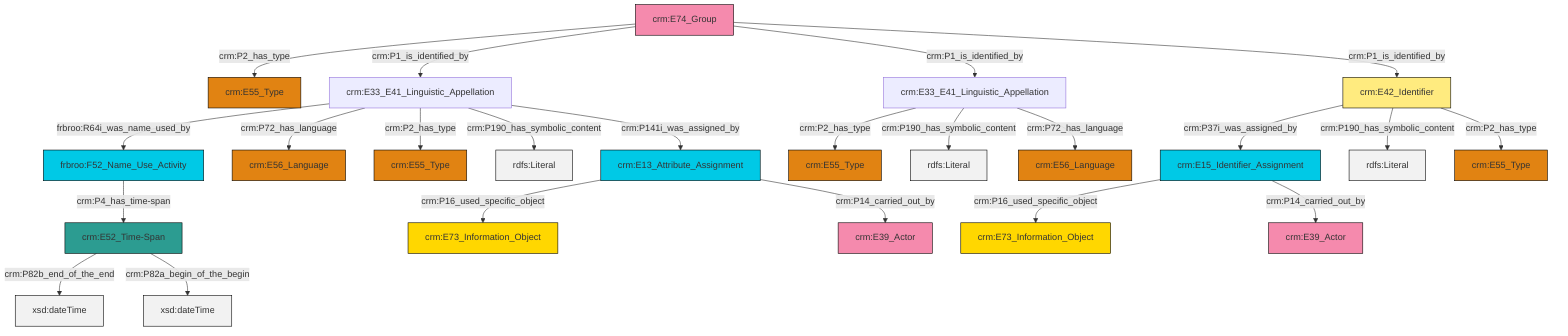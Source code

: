 graph TD
classDef Literal fill:#f2f2f2,stroke:#000000;
classDef CRM_Entity fill:#FFFFFF,stroke:#000000;
classDef Temporal_Entity fill:#00C9E6, stroke:#000000;
classDef Type fill:#E18312, stroke:#000000;
classDef Time-Span fill:#2C9C91, stroke:#000000;
classDef Appellation fill:#FFEB7F, stroke:#000000;
classDef Place fill:#008836, stroke:#000000;
classDef Persistent_Item fill:#B266B2, stroke:#000000;
classDef Conceptual_Object fill:#FFD700, stroke:#000000;
classDef Physical_Thing fill:#D2B48C, stroke:#000000;
classDef Actor fill:#f58aad, stroke:#000000;
classDef PC_Classes fill:#4ce600, stroke:#000000;
classDef Multi fill:#cccccc,stroke:#000000;

0["crm:E52_Time-Span"]:::Time-Span -->|crm:P82b_end_of_the_end| 1[xsd:dateTime]:::Literal
6["crm:E15_Identifier_Assignment"]:::Temporal_Entity -->|crm:P16_used_specific_object| 7["crm:E73_Information_Object"]:::Conceptual_Object
8["crm:E13_Attribute_Assignment"]:::Temporal_Entity -->|crm:P16_used_specific_object| 9["crm:E73_Information_Object"]:::Conceptual_Object
11["crm:E74_Group"]:::Actor -->|crm:P2_has_type| 12["crm:E55_Type"]:::Type
11["crm:E74_Group"]:::Actor -->|crm:P1_is_identified_by| 2["crm:E33_E41_Linguistic_Appellation"]:::Default
2["crm:E33_E41_Linguistic_Appellation"]:::Default -->|frbroo:R64i_was_name_used_by| 19["frbroo:F52_Name_Use_Activity"]:::Temporal_Entity
6["crm:E15_Identifier_Assignment"]:::Temporal_Entity -->|crm:P14_carried_out_by| 4["crm:E39_Actor"]:::Actor
19["frbroo:F52_Name_Use_Activity"]:::Temporal_Entity -->|crm:P4_has_time-span| 0["crm:E52_Time-Span"]:::Time-Span
24["crm:E42_Identifier"]:::Appellation -->|crm:P37i_was_assigned_by| 6["crm:E15_Identifier_Assignment"]:::Temporal_Entity
11["crm:E74_Group"]:::Actor -->|crm:P1_is_identified_by| 31["crm:E33_E41_Linguistic_Appellation"]:::Default
31["crm:E33_E41_Linguistic_Appellation"]:::Default -->|crm:P2_has_type| 13["crm:E55_Type"]:::Type
24["crm:E42_Identifier"]:::Appellation -->|crm:P190_has_symbolic_content| 35[rdfs:Literal]:::Literal
31["crm:E33_E41_Linguistic_Appellation"]:::Default -->|crm:P190_has_symbolic_content| 36[rdfs:Literal]:::Literal
2["crm:E33_E41_Linguistic_Appellation"]:::Default -->|crm:P72_has_language| 33["crm:E56_Language"]:::Type
24["crm:E42_Identifier"]:::Appellation -->|crm:P2_has_type| 29["crm:E55_Type"]:::Type
2["crm:E33_E41_Linguistic_Appellation"]:::Default -->|crm:P2_has_type| 25["crm:E55_Type"]:::Type
0["crm:E52_Time-Span"]:::Time-Span -->|crm:P82a_begin_of_the_begin| 37[xsd:dateTime]:::Literal
2["crm:E33_E41_Linguistic_Appellation"]:::Default -->|crm:P190_has_symbolic_content| 39[rdfs:Literal]:::Literal
11["crm:E74_Group"]:::Actor -->|crm:P1_is_identified_by| 24["crm:E42_Identifier"]:::Appellation
31["crm:E33_E41_Linguistic_Appellation"]:::Default -->|crm:P72_has_language| 27["crm:E56_Language"]:::Type
2["crm:E33_E41_Linguistic_Appellation"]:::Default -->|crm:P141i_was_assigned_by| 8["crm:E13_Attribute_Assignment"]:::Temporal_Entity
8["crm:E13_Attribute_Assignment"]:::Temporal_Entity -->|crm:P14_carried_out_by| 16["crm:E39_Actor"]:::Actor